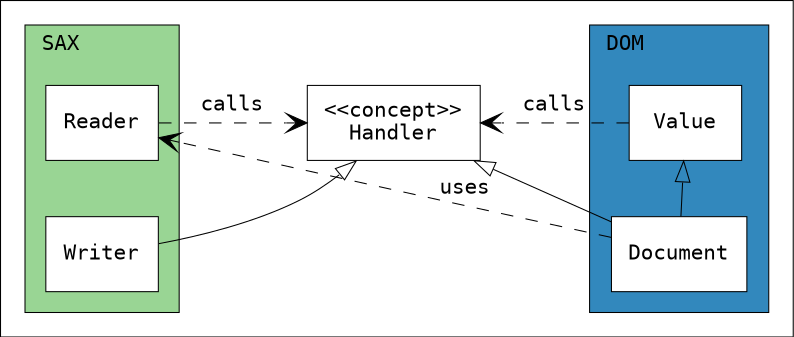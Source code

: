 digraph {
	compound=true
	fontname="Inconsolata, Consolas"
	fontsize=10
	margin="0,0"
	ranksep=0.2
	nodesep=0.5
	penwidth=0.5
	colorscheme=spectral7
	
	node [shape=box, fontname="Inconsolata, Consolas", fontsize=10, penwidth=0.5, style=filled, fillcolor=white]
	edge [fontname="Inconsolata, Consolas", fontsize=10, penwidth=0.5]

	subgraph cluster1 {
		margin="10,10"
		labeljust="left"
		label = "SAX"
		style=filled
		fillcolor=6

		Reader -> Writer [style=invis]
	}

	subgraph cluster2 {
		margin="10,10"
		labeljust="left"
		label = "DOM"
		style=filled
		fillcolor=7

		Value
		Document
	}

	Handler [label="<<concept>>\nHandler"]

	{
		edge [arrowtail=onormal, dir=back]
		Value -> Document
		Handler -> Document
		Handler -> Writer
	}

	{
		edge [arrowhead=vee, style=dashed, constraint=false]
		Reader -> Handler [label="calls"]
		Value -> Handler [label="calls"]
		Document -> Reader [label="uses"]
	}
}